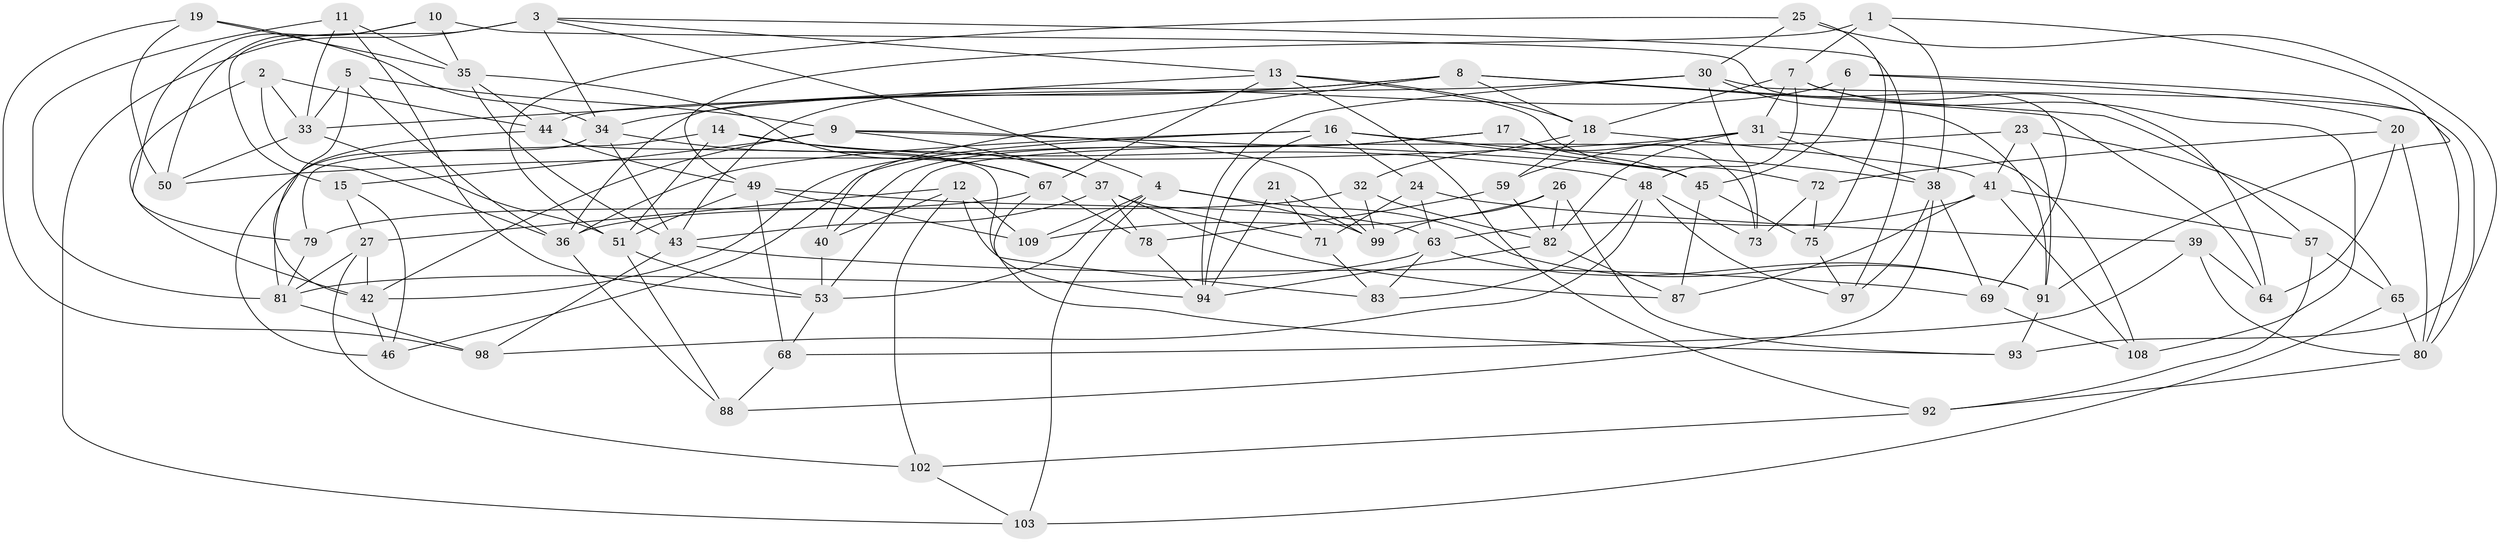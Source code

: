 // original degree distribution, {4: 1.0}
// Generated by graph-tools (version 1.1) at 2025/11/02/27/25 16:11:46]
// undirected, 79 vertices, 191 edges
graph export_dot {
graph [start="1"]
  node [color=gray90,style=filled];
  1;
  2;
  3 [super="+74"];
  4 [super="+114"];
  5;
  6;
  7 [super="+29"];
  8 [super="+76"];
  9 [super="+84"];
  10;
  11;
  12 [super="+28"];
  13 [super="+61"];
  14;
  15;
  16 [super="+85"];
  17;
  18 [super="+22"];
  19;
  20;
  21;
  23;
  24;
  25;
  26;
  27 [super="+54"];
  30 [super="+47"];
  31 [super="+58"];
  32;
  33 [super="+89"];
  34 [super="+86"];
  35 [super="+100"];
  36 [super="+101"];
  37 [super="+60"];
  38 [super="+52"];
  39;
  40;
  41 [super="+62"];
  42 [super="+70"];
  43 [super="+107"];
  44 [super="+55"];
  45 [super="+96"];
  46;
  48 [super="+106"];
  49 [super="+77"];
  50;
  51 [super="+66"];
  53 [super="+56"];
  57;
  59;
  63 [super="+95"];
  64;
  65;
  67 [super="+104"];
  68;
  69;
  71;
  72;
  73;
  75;
  78;
  79;
  80 [super="+90"];
  81 [super="+112"];
  82 [super="+110"];
  83;
  87;
  88;
  91 [super="+113"];
  92;
  93;
  94 [super="+111"];
  97;
  98;
  99 [super="+105"];
  102;
  103;
  108;
  109;
  1 -- 7;
  1 -- 49;
  1 -- 91;
  1 -- 38;
  2 -- 33;
  2 -- 44;
  2 -- 42;
  2 -- 36;
  3 -- 34;
  3 -- 4;
  3 -- 103;
  3 -- 97;
  3 -- 13;
  3 -- 15;
  4 -- 109;
  4 -- 103;
  4 -- 99;
  4 -- 91;
  4 -- 53;
  5 -- 9;
  5 -- 33;
  5 -- 42;
  5 -- 36;
  6 -- 20;
  6 -- 45;
  6 -- 43;
  6 -- 93;
  7 -- 108;
  7 -- 18;
  7 -- 64;
  7 -- 48;
  7 -- 31;
  8 -- 36;
  8 -- 34;
  8 -- 40;
  8 -- 57;
  8 -- 18;
  8 -- 64;
  9 -- 15;
  9 -- 99;
  9 -- 42;
  9 -- 45;
  9 -- 37;
  10 -- 69;
  10 -- 79;
  10 -- 50;
  10 -- 35;
  11 -- 33;
  11 -- 35;
  11 -- 81;
  11 -- 53;
  12 -- 83;
  12 -- 102;
  12 -- 27 [weight=2];
  12 -- 40;
  12 -- 109;
  13 -- 92;
  13 -- 72;
  13 -- 18;
  13 -- 33;
  13 -- 67;
  14 -- 37;
  14 -- 79;
  14 -- 51;
  14 -- 48;
  15 -- 27;
  15 -- 46;
  16 -- 45;
  16 -- 24;
  16 -- 36;
  16 -- 94;
  16 -- 42;
  16 -- 38;
  17 -- 40;
  17 -- 45;
  17 -- 46;
  17 -- 73;
  18 -- 32;
  18 -- 59;
  18 -- 41;
  19 -- 50;
  19 -- 98;
  19 -- 35;
  19 -- 34;
  20 -- 64;
  20 -- 72;
  20 -- 80;
  21 -- 71;
  21 -- 99 [weight=2];
  21 -- 94;
  23 -- 65;
  23 -- 41;
  23 -- 91;
  23 -- 53;
  24 -- 63;
  24 -- 39;
  24 -- 71;
  25 -- 75;
  25 -- 30;
  25 -- 80;
  25 -- 51;
  26 -- 93;
  26 -- 99;
  26 -- 109;
  26 -- 82;
  27 -- 81;
  27 -- 42;
  27 -- 102;
  30 -- 73;
  30 -- 80;
  30 -- 94;
  30 -- 91;
  30 -- 44;
  31 -- 50;
  31 -- 108;
  31 -- 59;
  31 -- 82;
  31 -- 38;
  32 -- 99;
  32 -- 82;
  32 -- 36;
  33 -- 50;
  33 -- 51;
  34 -- 46;
  34 -- 43;
  34 -- 67;
  35 -- 43;
  35 -- 44;
  35 -- 67;
  36 -- 88;
  37 -- 78;
  37 -- 43;
  37 -- 87;
  37 -- 71;
  38 -- 97;
  38 -- 69;
  38 -- 88;
  39 -- 68;
  39 -- 64;
  39 -- 80;
  40 -- 53;
  41 -- 108;
  41 -- 57;
  41 -- 87;
  41 -- 63;
  42 -- 46;
  43 -- 98;
  43 -- 69;
  44 -- 81;
  44 -- 94;
  44 -- 49;
  45 -- 75;
  45 -- 87;
  48 -- 98;
  48 -- 97;
  48 -- 73;
  48 -- 83;
  49 -- 63;
  49 -- 51;
  49 -- 68;
  49 -- 109;
  51 -- 53;
  51 -- 88;
  53 -- 68;
  57 -- 65;
  57 -- 92;
  59 -- 78;
  59 -- 82;
  63 -- 83;
  63 -- 81;
  63 -- 91;
  65 -- 80;
  65 -- 103;
  67 -- 93;
  67 -- 78;
  67 -- 79;
  68 -- 88;
  69 -- 108;
  71 -- 83;
  72 -- 75;
  72 -- 73;
  75 -- 97;
  78 -- 94;
  79 -- 81;
  80 -- 92;
  81 -- 98;
  82 -- 94;
  82 -- 87;
  91 -- 93;
  92 -- 102;
  102 -- 103;
}
